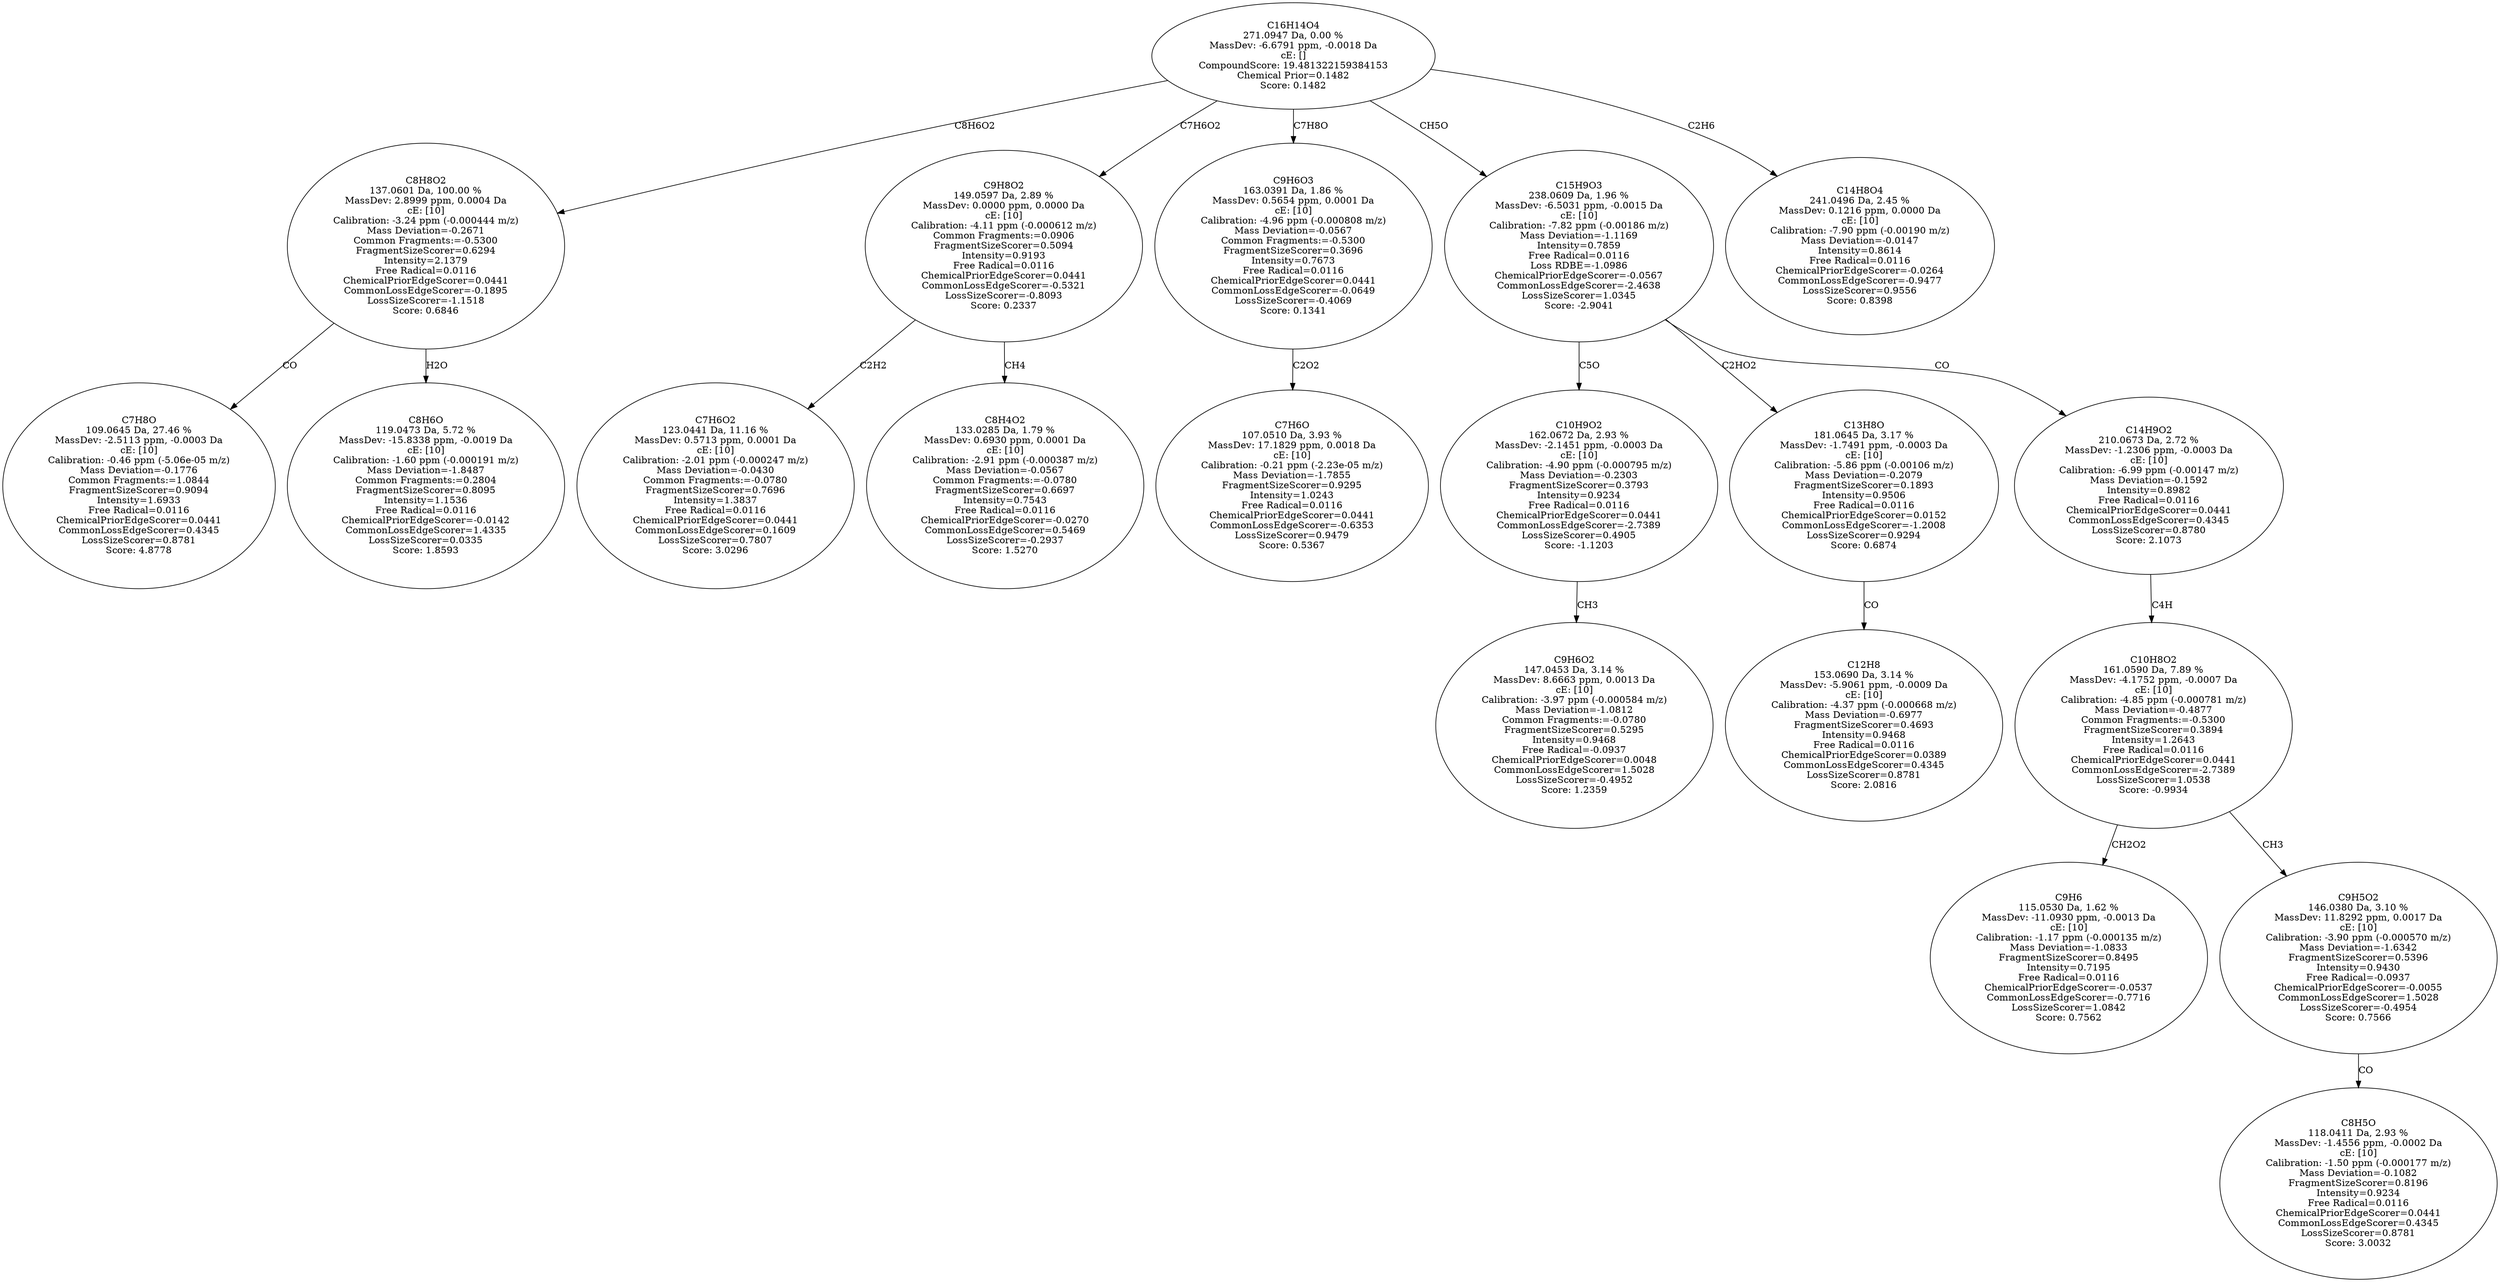 strict digraph {
v1 [label="C7H8O\n109.0645 Da, 27.46 %\nMassDev: -2.5113 ppm, -0.0003 Da\ncE: [10]\nCalibration: -0.46 ppm (-5.06e-05 m/z)\nMass Deviation=-0.1776\nCommon Fragments:=1.0844\nFragmentSizeScorer=0.9094\nIntensity=1.6933\nFree Radical=0.0116\nChemicalPriorEdgeScorer=0.0441\nCommonLossEdgeScorer=0.4345\nLossSizeScorer=0.8781\nScore: 4.8778"];
v2 [label="C8H6O\n119.0473 Da, 5.72 %\nMassDev: -15.8338 ppm, -0.0019 Da\ncE: [10]\nCalibration: -1.60 ppm (-0.000191 m/z)\nMass Deviation=-1.8487\nCommon Fragments:=0.2804\nFragmentSizeScorer=0.8095\nIntensity=1.1536\nFree Radical=0.0116\nChemicalPriorEdgeScorer=-0.0142\nCommonLossEdgeScorer=1.4335\nLossSizeScorer=0.0335\nScore: 1.8593"];
v3 [label="C8H8O2\n137.0601 Da, 100.00 %\nMassDev: 2.8999 ppm, 0.0004 Da\ncE: [10]\nCalibration: -3.24 ppm (-0.000444 m/z)\nMass Deviation=-0.2671\nCommon Fragments:=-0.5300\nFragmentSizeScorer=0.6294\nIntensity=2.1379\nFree Radical=0.0116\nChemicalPriorEdgeScorer=0.0441\nCommonLossEdgeScorer=-0.1895\nLossSizeScorer=-1.1518\nScore: 0.6846"];
v4 [label="C7H6O2\n123.0441 Da, 11.16 %\nMassDev: 0.5713 ppm, 0.0001 Da\ncE: [10]\nCalibration: -2.01 ppm (-0.000247 m/z)\nMass Deviation=-0.0430\nCommon Fragments:=-0.0780\nFragmentSizeScorer=0.7696\nIntensity=1.3837\nFree Radical=0.0116\nChemicalPriorEdgeScorer=0.0441\nCommonLossEdgeScorer=0.1609\nLossSizeScorer=0.7807\nScore: 3.0296"];
v5 [label="C8H4O2\n133.0285 Da, 1.79 %\nMassDev: 0.6930 ppm, 0.0001 Da\ncE: [10]\nCalibration: -2.91 ppm (-0.000387 m/z)\nMass Deviation=-0.0567\nCommon Fragments:=-0.0780\nFragmentSizeScorer=0.6697\nIntensity=0.7543\nFree Radical=0.0116\nChemicalPriorEdgeScorer=-0.0270\nCommonLossEdgeScorer=0.5469\nLossSizeScorer=-0.2937\nScore: 1.5270"];
v6 [label="C9H8O2\n149.0597 Da, 2.89 %\nMassDev: 0.0000 ppm, 0.0000 Da\ncE: [10]\nCalibration: -4.11 ppm (-0.000612 m/z)\nCommon Fragments:=0.0906\nFragmentSizeScorer=0.5094\nIntensity=0.9193\nFree Radical=0.0116\nChemicalPriorEdgeScorer=0.0441\nCommonLossEdgeScorer=-0.5321\nLossSizeScorer=-0.8093\nScore: 0.2337"];
v7 [label="C7H6O\n107.0510 Da, 3.93 %\nMassDev: 17.1829 ppm, 0.0018 Da\ncE: [10]\nCalibration: -0.21 ppm (-2.23e-05 m/z)\nMass Deviation=-1.7855\nFragmentSizeScorer=0.9295\nIntensity=1.0243\nFree Radical=0.0116\nChemicalPriorEdgeScorer=0.0441\nCommonLossEdgeScorer=-0.6353\nLossSizeScorer=0.9479\nScore: 0.5367"];
v8 [label="C9H6O3\n163.0391 Da, 1.86 %\nMassDev: 0.5654 ppm, 0.0001 Da\ncE: [10]\nCalibration: -4.96 ppm (-0.000808 m/z)\nMass Deviation=-0.0567\nCommon Fragments:=-0.5300\nFragmentSizeScorer=0.3696\nIntensity=0.7673\nFree Radical=0.0116\nChemicalPriorEdgeScorer=0.0441\nCommonLossEdgeScorer=-0.0649\nLossSizeScorer=-0.4069\nScore: 0.1341"];
v9 [label="C9H6O2\n147.0453 Da, 3.14 %\nMassDev: 8.6663 ppm, 0.0013 Da\ncE: [10]\nCalibration: -3.97 ppm (-0.000584 m/z)\nMass Deviation=-1.0812\nCommon Fragments:=-0.0780\nFragmentSizeScorer=0.5295\nIntensity=0.9468\nFree Radical=-0.0937\nChemicalPriorEdgeScorer=0.0048\nCommonLossEdgeScorer=1.5028\nLossSizeScorer=-0.4952\nScore: 1.2359"];
v10 [label="C10H9O2\n162.0672 Da, 2.93 %\nMassDev: -2.1451 ppm, -0.0003 Da\ncE: [10]\nCalibration: -4.90 ppm (-0.000795 m/z)\nMass Deviation=-0.2303\nFragmentSizeScorer=0.3793\nIntensity=0.9234\nFree Radical=0.0116\nChemicalPriorEdgeScorer=0.0441\nCommonLossEdgeScorer=-2.7389\nLossSizeScorer=0.4905\nScore: -1.1203"];
v11 [label="C12H8\n153.0690 Da, 3.14 %\nMassDev: -5.9061 ppm, -0.0009 Da\ncE: [10]\nCalibration: -4.37 ppm (-0.000668 m/z)\nMass Deviation=-0.6977\nFragmentSizeScorer=0.4693\nIntensity=0.9468\nFree Radical=0.0116\nChemicalPriorEdgeScorer=0.0389\nCommonLossEdgeScorer=0.4345\nLossSizeScorer=0.8781\nScore: 2.0816"];
v12 [label="C13H8O\n181.0645 Da, 3.17 %\nMassDev: -1.7491 ppm, -0.0003 Da\ncE: [10]\nCalibration: -5.86 ppm (-0.00106 m/z)\nMass Deviation=-0.2079\nFragmentSizeScorer=0.1893\nIntensity=0.9506\nFree Radical=0.0116\nChemicalPriorEdgeScorer=0.0152\nCommonLossEdgeScorer=-1.2008\nLossSizeScorer=0.9294\nScore: 0.6874"];
v13 [label="C9H6\n115.0530 Da, 1.62 %\nMassDev: -11.0930 ppm, -0.0013 Da\ncE: [10]\nCalibration: -1.17 ppm (-0.000135 m/z)\nMass Deviation=-1.0833\nFragmentSizeScorer=0.8495\nIntensity=0.7195\nFree Radical=0.0116\nChemicalPriorEdgeScorer=-0.0537\nCommonLossEdgeScorer=-0.7716\nLossSizeScorer=1.0842\nScore: 0.7562"];
v14 [label="C8H5O\n118.0411 Da, 2.93 %\nMassDev: -1.4556 ppm, -0.0002 Da\ncE: [10]\nCalibration: -1.50 ppm (-0.000177 m/z)\nMass Deviation=-0.1082\nFragmentSizeScorer=0.8196\nIntensity=0.9234\nFree Radical=0.0116\nChemicalPriorEdgeScorer=0.0441\nCommonLossEdgeScorer=0.4345\nLossSizeScorer=0.8781\nScore: 3.0032"];
v15 [label="C9H5O2\n146.0380 Da, 3.10 %\nMassDev: 11.8292 ppm, 0.0017 Da\ncE: [10]\nCalibration: -3.90 ppm (-0.000570 m/z)\nMass Deviation=-1.6342\nFragmentSizeScorer=0.5396\nIntensity=0.9430\nFree Radical=-0.0937\nChemicalPriorEdgeScorer=-0.0055\nCommonLossEdgeScorer=1.5028\nLossSizeScorer=-0.4954\nScore: 0.7566"];
v16 [label="C10H8O2\n161.0590 Da, 7.89 %\nMassDev: -4.1752 ppm, -0.0007 Da\ncE: [10]\nCalibration: -4.85 ppm (-0.000781 m/z)\nMass Deviation=-0.4877\nCommon Fragments:=-0.5300\nFragmentSizeScorer=0.3894\nIntensity=1.2643\nFree Radical=0.0116\nChemicalPriorEdgeScorer=0.0441\nCommonLossEdgeScorer=-2.7389\nLossSizeScorer=1.0538\nScore: -0.9934"];
v17 [label="C14H9O2\n210.0673 Da, 2.72 %\nMassDev: -1.2306 ppm, -0.0003 Da\ncE: [10]\nCalibration: -6.99 ppm (-0.00147 m/z)\nMass Deviation=-0.1592\nIntensity=0.8982\nFree Radical=0.0116\nChemicalPriorEdgeScorer=0.0441\nCommonLossEdgeScorer=0.4345\nLossSizeScorer=0.8780\nScore: 2.1073"];
v18 [label="C15H9O3\n238.0609 Da, 1.96 %\nMassDev: -6.5031 ppm, -0.0015 Da\ncE: [10]\nCalibration: -7.82 ppm (-0.00186 m/z)\nMass Deviation=-1.1169\nIntensity=0.7859\nFree Radical=0.0116\nLoss RDBE=-1.0986\nChemicalPriorEdgeScorer=-0.0567\nCommonLossEdgeScorer=-2.4638\nLossSizeScorer=1.0345\nScore: -2.9041"];
v19 [label="C14H8O4\n241.0496 Da, 2.45 %\nMassDev: 0.1216 ppm, 0.0000 Da\ncE: [10]\nCalibration: -7.90 ppm (-0.00190 m/z)\nMass Deviation=-0.0147\nIntensity=0.8614\nFree Radical=0.0116\nChemicalPriorEdgeScorer=-0.0264\nCommonLossEdgeScorer=-0.9477\nLossSizeScorer=0.9556\nScore: 0.8398"];
v20 [label="C16H14O4\n271.0947 Da, 0.00 %\nMassDev: -6.6791 ppm, -0.0018 Da\ncE: []\nCompoundScore: 19.481322159384153\nChemical Prior=0.1482\nScore: 0.1482"];
v3 -> v1 [label="CO"];
v3 -> v2 [label="H2O"];
v20 -> v3 [label="C8H6O2"];
v6 -> v4 [label="C2H2"];
v6 -> v5 [label="CH4"];
v20 -> v6 [label="C7H6O2"];
v8 -> v7 [label="C2O2"];
v20 -> v8 [label="C7H8O"];
v10 -> v9 [label="CH3"];
v18 -> v10 [label="C5O"];
v12 -> v11 [label="CO"];
v18 -> v12 [label="C2HO2"];
v16 -> v13 [label="CH2O2"];
v15 -> v14 [label="CO"];
v16 -> v15 [label="CH3"];
v17 -> v16 [label="C4H"];
v18 -> v17 [label="CO"];
v20 -> v18 [label="CH5O"];
v20 -> v19 [label="C2H6"];
}